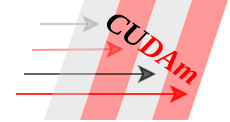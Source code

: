 <mxfile version="20.3.0" type="device"><diagram id="vK878DMFpYjYzLehKHTq" name="第 1 页"><mxGraphModel dx="1298" dy="810" grid="0" gridSize="10" guides="1" tooltips="1" connect="1" arrows="1" fold="1" page="0" pageScale="1" pageWidth="827" pageHeight="1169" math="0" shadow="0"><root><mxCell id="0"/><mxCell id="1" parent="0"/><mxCell id="MWkO3wxFjsQ6Fz_bQqvM-59" value="" style="shape=parallelogram;perimeter=parallelogramPerimeter;whiteSpace=wrap;html=1;fixedSize=1;fillColor=#FF0000;opacity=40;strokeColor=none;" parent="1" vertex="1"><mxGeometry x="325" y="393" width="38" height="60" as="geometry"/></mxCell><mxCell id="MWkO3wxFjsQ6Fz_bQqvM-60" value="" style="shape=parallelogram;perimeter=parallelogramPerimeter;whiteSpace=wrap;html=1;fixedSize=1;opacity=40;strokeColor=none;fillColor=#CCCCCC;" parent="1" vertex="1"><mxGeometry x="343" y="393" width="38" height="60" as="geometry"/></mxCell><mxCell id="MWkO3wxFjsQ6Fz_bQqvM-61" value="" style="shape=parallelogram;perimeter=parallelogramPerimeter;whiteSpace=wrap;html=1;fixedSize=1;fillColor=#FF0000;opacity=40;strokeColor=none;labelBorderColor=none;" parent="1" vertex="1"><mxGeometry x="361" y="393" width="38" height="60" as="geometry"/></mxCell><mxCell id="MWkO3wxFjsQ6Fz_bQqvM-67" value="" style="endArrow=classic;html=1;rounded=0;opacity=40;strokeColor=#FF0000;" parent="1" edge="1"><mxGeometry width="50" height="50" relative="1" as="geometry"><mxPoint x="301" y="418" as="sourcePoint"/><mxPoint x="347" y="417.5" as="targetPoint"/></mxGeometry></mxCell><mxCell id="MWkO3wxFjsQ6Fz_bQqvM-68" value="" style="endArrow=classic;html=1;rounded=0;opacity=60;" parent="1" edge="1"><mxGeometry width="50" height="50" relative="1" as="geometry"><mxPoint x="297" y="430" as="sourcePoint"/><mxPoint x="363" y="430" as="targetPoint"/></mxGeometry></mxCell><mxCell id="MWkO3wxFjsQ6Fz_bQqvM-69" value="" style="endArrow=classic;html=1;rounded=0;opacity=80;strokeColor=#FF0000;" parent="1" edge="1"><mxGeometry x="307" y="393" width="50" height="50" relative="1" as="geometry"><mxPoint x="293" y="440" as="sourcePoint"/><mxPoint x="379" y="440" as="targetPoint"/></mxGeometry></mxCell><mxCell id="MWkO3wxFjsQ6Fz_bQqvM-82" value="" style="endArrow=classic;html=1;rounded=0;opacity=20;" parent="1" edge="1"><mxGeometry width="342" height="453" relative="1" as="geometry"><mxPoint x="305" y="405" as="sourcePoint"/><mxPoint x="335" y="405" as="targetPoint"/></mxGeometry></mxCell><mxCell id="MWkO3wxFjsQ6Fz_bQqvM-83" value="" style="shape=parallelogram;perimeter=parallelogramPerimeter;whiteSpace=wrap;html=1;fixedSize=1;opacity=40;strokeColor=none;fillColor=#CCCCCC;" parent="MWkO3wxFjsQ6Fz_bQqvM-82" vertex="1"><mxGeometry x="307" y="393" width="38" height="60" as="geometry"/></mxCell><mxCell id="MWkO3wxFjsQ6Fz_bQqvM-74" value="&lt;font data-font-src=&quot;https://fonts.googleapis.com/css?family=Bebas+Neue&quot; style=&quot;font-size: 15px;&quot;&gt;CU&lt;font color=&quot;#ff0000&quot; style=&quot;font-size: 15px;&quot;&gt;DAm&lt;/font&gt;&lt;/font&gt;" style="text;html=1;strokeColor=none;fillColor=none;align=center;verticalAlign=middle;whiteSpace=wrap;rounded=0;fontStyle=3;fontFamily=Bungee;fontSize=15;fontSource=https%3A%2F%2Ffonts.googleapis.com%2Fcss%3Ffamily%3DBungee;rotation=34.2;" parent="1" vertex="1"><mxGeometry x="334.87" y="409" width="54.25" height="14" as="geometry"/></mxCell></root></mxGraphModel></diagram></mxfile>